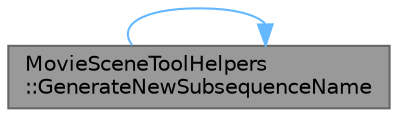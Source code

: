 digraph "MovieSceneToolHelpers::GenerateNewSubsequenceName"
{
 // INTERACTIVE_SVG=YES
 // LATEX_PDF_SIZE
  bgcolor="transparent";
  edge [fontname=Helvetica,fontsize=10,labelfontname=Helvetica,labelfontsize=10];
  node [fontname=Helvetica,fontsize=10,shape=box,height=0.2,width=0.4];
  rankdir="LR";
  Node1 [id="Node000001",label="MovieSceneToolHelpers\l::GenerateNewSubsequenceName",height=0.2,width=0.4,color="gray40", fillcolor="grey60", style="filled", fontcolor="black",tooltip="Generate a new shot name."];
  Node1 -> Node1 [id="edge1_Node000001_Node000001",color="steelblue1",style="solid",tooltip=" "];
}
